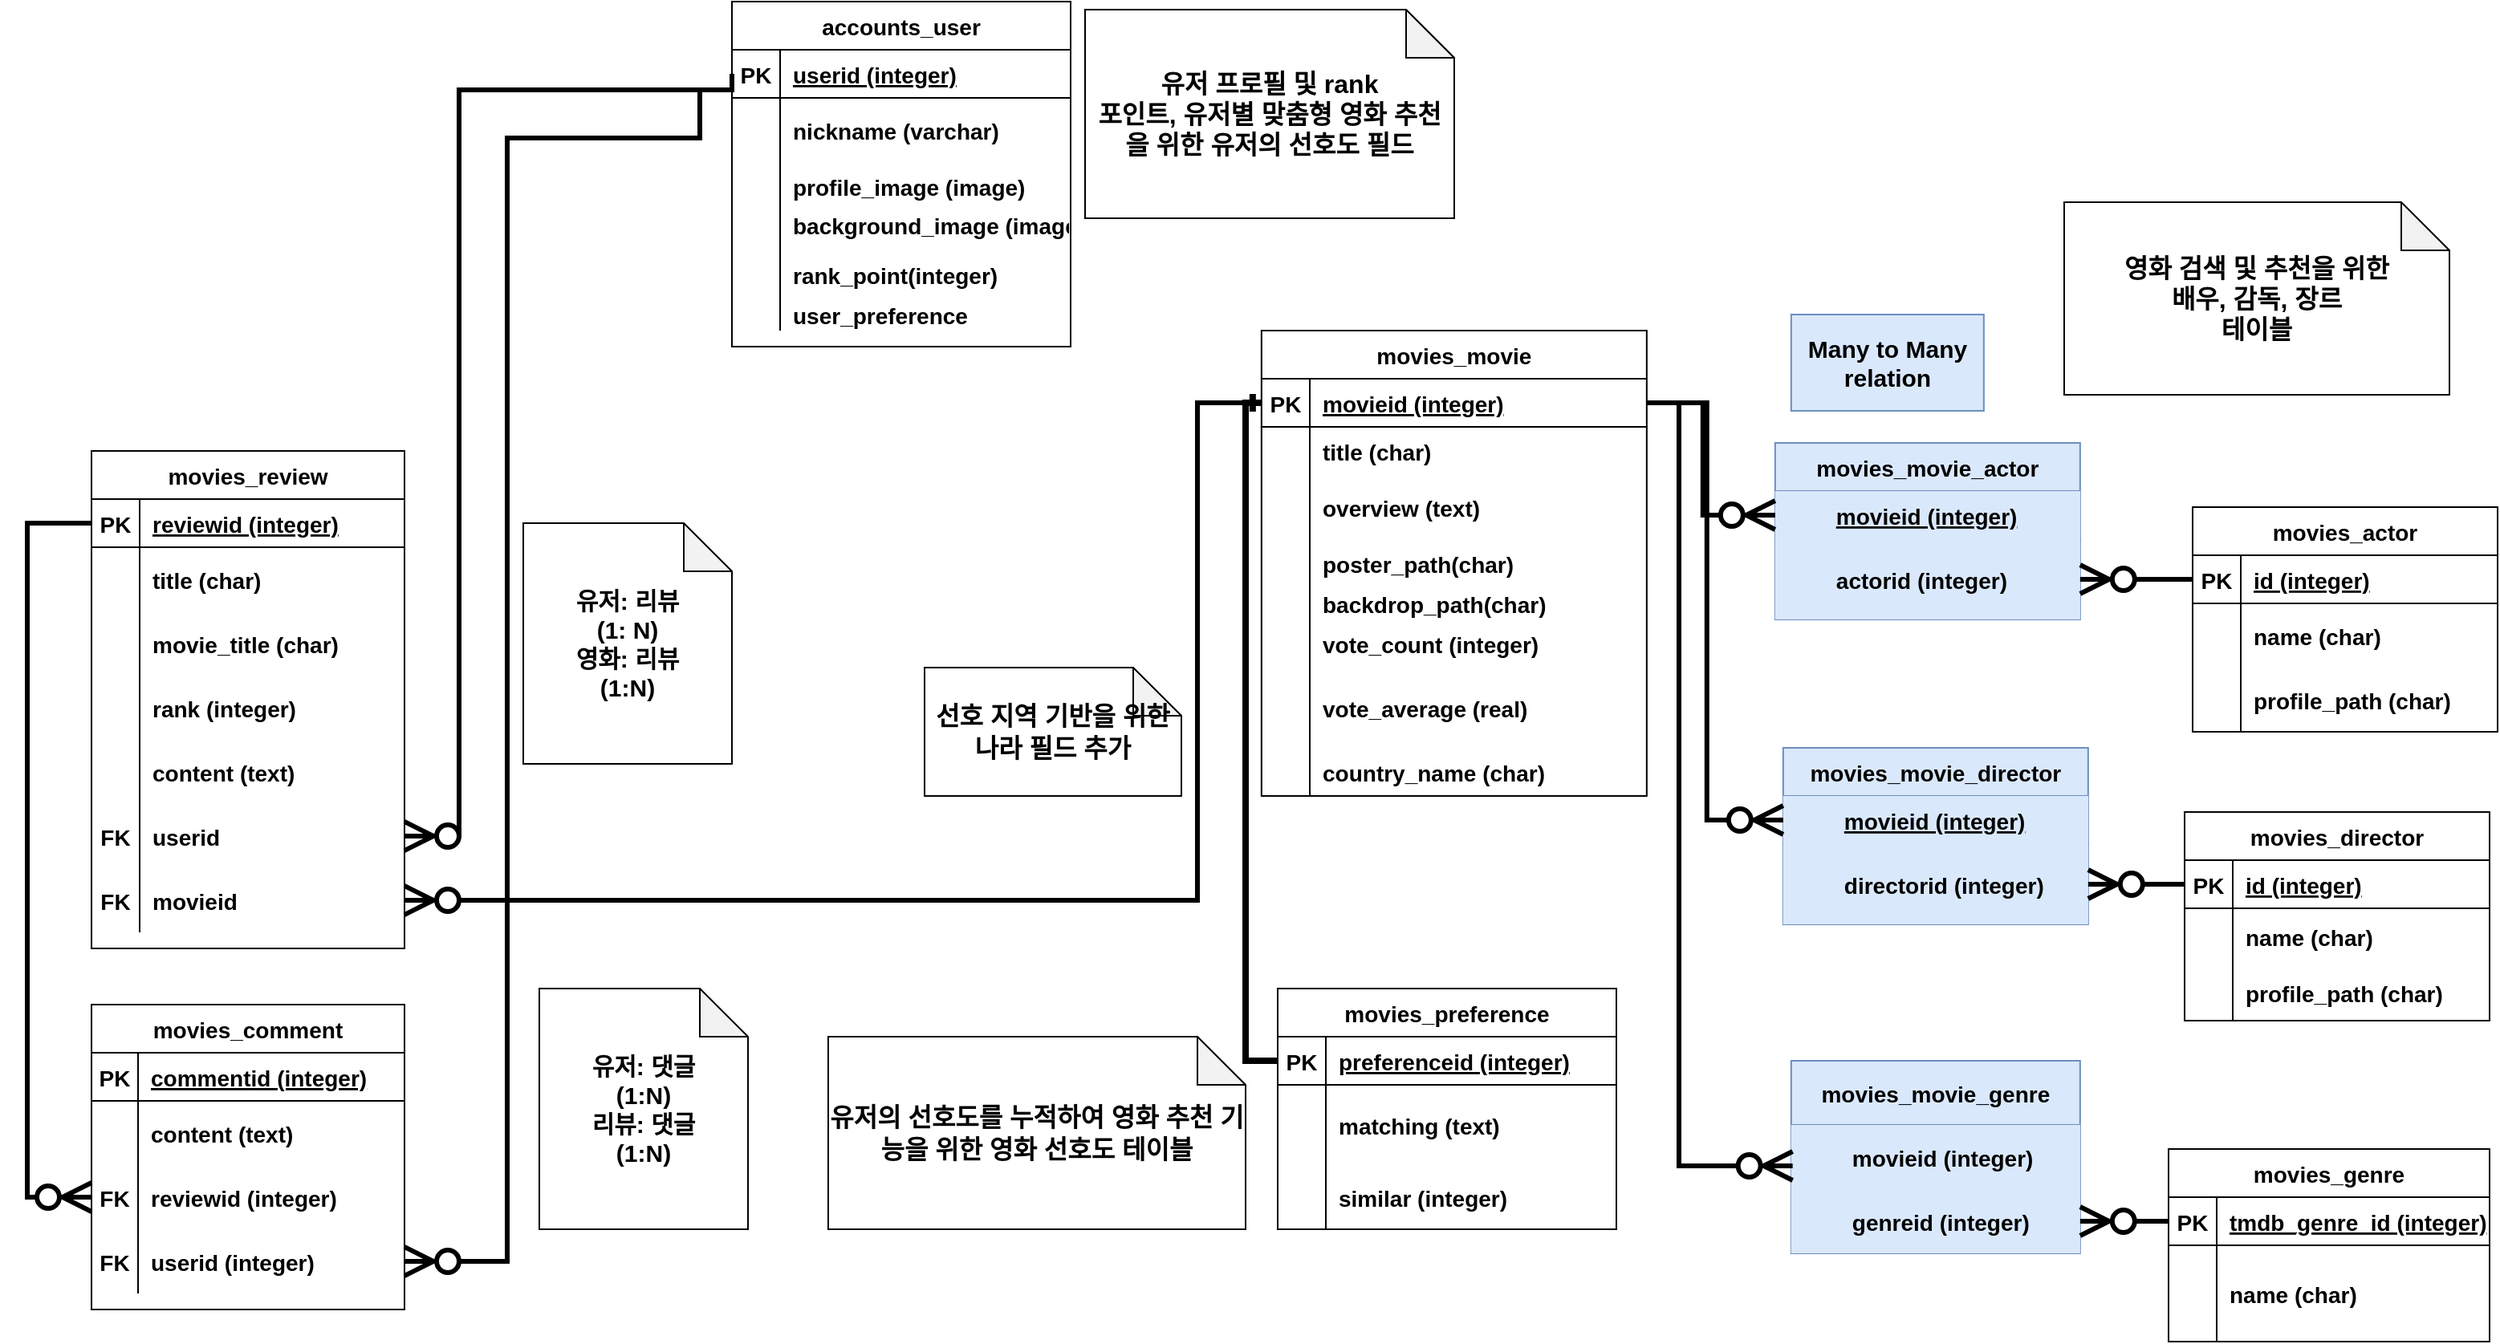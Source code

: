 <mxfile version="15.8.2" type="github">
  <diagram id="C5RBs43oDa-KdzZeNtuy" name="Page-1">
    <mxGraphModel dx="2809" dy="1232" grid="1" gridSize="10" guides="1" tooltips="1" connect="1" arrows="1" fold="1" page="1" pageScale="1" pageWidth="827" pageHeight="1169" math="0" shadow="0">
      <root>
        <mxCell id="WIyWlLk6GJQsqaUBKTNV-0" />
        <mxCell id="WIyWlLk6GJQsqaUBKTNV-1" parent="WIyWlLk6GJQsqaUBKTNV-0" />
        <mxCell id="zBhqYliXO54fjdQmm1mg-143" style="edgeStyle=orthogonalEdgeStyle;rounded=0;jumpStyle=none;orthogonalLoop=1;jettySize=auto;html=1;exitX=0;exitY=0.5;exitDx=0;exitDy=0;entryX=1;entryY=0.5;entryDx=0;entryDy=0;fontSize=14;startSize=14;endSize=14;strokeWidth=3;endArrow=ERzeroToMany;endFill=0;" parent="WIyWlLk6GJQsqaUBKTNV-1" source="zBhqYliXO54fjdQmm1mg-2" target="zBhqYliXO54fjdQmm1mg-126" edge="1">
          <mxGeometry relative="1" as="geometry">
            <Array as="points">
              <mxPoint x="-280" y="120" />
              <mxPoint x="-450" y="120" />
              <mxPoint x="-450" y="585" />
            </Array>
          </mxGeometry>
        </mxCell>
        <mxCell id="zBhqYliXO54fjdQmm1mg-1" value="accounts_user" style="shape=table;startSize=30;container=1;collapsible=1;childLayout=tableLayout;fixedRows=1;rowLines=0;fontStyle=1;align=center;resizeLast=1;fontSize=14;" parent="WIyWlLk6GJQsqaUBKTNV-1" vertex="1">
          <mxGeometry x="-280" y="65" width="211" height="215" as="geometry" />
        </mxCell>
        <mxCell id="zBhqYliXO54fjdQmm1mg-2" value="" style="shape=partialRectangle;collapsible=0;dropTarget=0;pointerEvents=0;fillColor=none;top=0;left=0;bottom=1;right=0;points=[[0,0.5],[1,0.5]];portConstraint=eastwest;fontStyle=1;fontSize=14;" parent="zBhqYliXO54fjdQmm1mg-1" vertex="1">
          <mxGeometry y="30" width="211" height="30" as="geometry" />
        </mxCell>
        <mxCell id="zBhqYliXO54fjdQmm1mg-3" value="PK" style="shape=partialRectangle;connectable=0;fillColor=none;top=0;left=0;bottom=0;right=0;fontStyle=1;overflow=hidden;fontSize=14;" parent="zBhqYliXO54fjdQmm1mg-2" vertex="1">
          <mxGeometry width="30" height="30" as="geometry">
            <mxRectangle width="30" height="30" as="alternateBounds" />
          </mxGeometry>
        </mxCell>
        <mxCell id="zBhqYliXO54fjdQmm1mg-4" value="userid (integer)" style="shape=partialRectangle;connectable=0;fillColor=none;top=0;left=0;bottom=0;right=0;align=left;spacingLeft=6;fontStyle=5;overflow=hidden;fontSize=14;" parent="zBhqYliXO54fjdQmm1mg-2" vertex="1">
          <mxGeometry x="30" width="181" height="30" as="geometry">
            <mxRectangle width="181" height="30" as="alternateBounds" />
          </mxGeometry>
        </mxCell>
        <mxCell id="zBhqYliXO54fjdQmm1mg-5" value="" style="shape=partialRectangle;collapsible=0;dropTarget=0;pointerEvents=0;fillColor=none;top=0;left=0;bottom=0;right=0;points=[[0,0.5],[1,0.5]];portConstraint=eastwest;fontStyle=1;fontSize=14;" parent="zBhqYliXO54fjdQmm1mg-1" vertex="1">
          <mxGeometry y="60" width="211" height="40" as="geometry" />
        </mxCell>
        <mxCell id="zBhqYliXO54fjdQmm1mg-6" value="" style="shape=partialRectangle;connectable=0;fillColor=none;top=0;left=0;bottom=0;right=0;editable=1;overflow=hidden;fontStyle=1;fontSize=14;" parent="zBhqYliXO54fjdQmm1mg-5" vertex="1">
          <mxGeometry width="30" height="40" as="geometry">
            <mxRectangle width="30" height="40" as="alternateBounds" />
          </mxGeometry>
        </mxCell>
        <mxCell id="zBhqYliXO54fjdQmm1mg-7" value="nickname (varchar)" style="shape=partialRectangle;connectable=0;fillColor=none;top=0;left=0;bottom=0;right=0;align=left;spacingLeft=6;overflow=hidden;fontStyle=1;fontSize=14;" parent="zBhqYliXO54fjdQmm1mg-5" vertex="1">
          <mxGeometry x="30" width="181" height="40" as="geometry">
            <mxRectangle width="181" height="40" as="alternateBounds" />
          </mxGeometry>
        </mxCell>
        <mxCell id="zBhqYliXO54fjdQmm1mg-8" value="" style="shape=partialRectangle;collapsible=0;dropTarget=0;pointerEvents=0;fillColor=none;top=0;left=0;bottom=0;right=0;points=[[0,0.5],[1,0.5]];portConstraint=eastwest;fontStyle=1;fontSize=14;" parent="zBhqYliXO54fjdQmm1mg-1" vertex="1">
          <mxGeometry y="100" width="211" height="30" as="geometry" />
        </mxCell>
        <mxCell id="zBhqYliXO54fjdQmm1mg-9" value="" style="shape=partialRectangle;connectable=0;fillColor=none;top=0;left=0;bottom=0;right=0;editable=1;overflow=hidden;fontStyle=1;fontSize=14;" parent="zBhqYliXO54fjdQmm1mg-8" vertex="1">
          <mxGeometry width="30" height="30" as="geometry">
            <mxRectangle width="30" height="30" as="alternateBounds" />
          </mxGeometry>
        </mxCell>
        <mxCell id="zBhqYliXO54fjdQmm1mg-10" value="profile_image (image)" style="shape=partialRectangle;connectable=0;fillColor=none;top=0;left=0;bottom=0;right=0;align=left;spacingLeft=6;overflow=hidden;fontStyle=1;fontSize=14;" parent="zBhqYliXO54fjdQmm1mg-8" vertex="1">
          <mxGeometry x="30" width="181" height="30" as="geometry">
            <mxRectangle width="181" height="30" as="alternateBounds" />
          </mxGeometry>
        </mxCell>
        <mxCell id="oeXRW0OLttPSYAgFvdAZ-0" value="" style="shape=partialRectangle;collapsible=0;dropTarget=0;pointerEvents=0;fillColor=none;top=0;left=0;bottom=0;right=0;points=[[0,0.5],[1,0.5]];portConstraint=eastwest;fontStyle=1;fontSize=14;" vertex="1" parent="zBhqYliXO54fjdQmm1mg-1">
          <mxGeometry y="130" width="211" height="25" as="geometry" />
        </mxCell>
        <mxCell id="oeXRW0OLttPSYAgFvdAZ-1" value="" style="shape=partialRectangle;connectable=0;fillColor=none;top=0;left=0;bottom=0;right=0;editable=1;overflow=hidden;fontStyle=1;fontSize=14;" vertex="1" parent="oeXRW0OLttPSYAgFvdAZ-0">
          <mxGeometry width="30" height="25" as="geometry">
            <mxRectangle width="30" height="25" as="alternateBounds" />
          </mxGeometry>
        </mxCell>
        <mxCell id="oeXRW0OLttPSYAgFvdAZ-2" value="background_image (image)&#xa;" style="shape=partialRectangle;connectable=0;fillColor=none;top=0;left=0;bottom=0;right=0;align=left;spacingLeft=6;overflow=hidden;fontStyle=1;fontSize=14;" vertex="1" parent="oeXRW0OLttPSYAgFvdAZ-0">
          <mxGeometry x="30" width="181" height="25" as="geometry">
            <mxRectangle width="181" height="25" as="alternateBounds" />
          </mxGeometry>
        </mxCell>
        <mxCell id="zBhqYliXO54fjdQmm1mg-65" value="" style="shape=partialRectangle;collapsible=0;dropTarget=0;pointerEvents=0;fillColor=none;top=0;left=0;bottom=0;right=0;points=[[0,0.5],[1,0.5]];portConstraint=eastwest;fontStyle=1;fontSize=14;" parent="zBhqYliXO54fjdQmm1mg-1" vertex="1">
          <mxGeometry y="155" width="211" height="30" as="geometry" />
        </mxCell>
        <mxCell id="zBhqYliXO54fjdQmm1mg-66" value="" style="shape=partialRectangle;connectable=0;fillColor=none;top=0;left=0;bottom=0;right=0;editable=1;overflow=hidden;fontStyle=1;fontSize=14;" parent="zBhqYliXO54fjdQmm1mg-65" vertex="1">
          <mxGeometry width="30" height="30" as="geometry">
            <mxRectangle width="30" height="30" as="alternateBounds" />
          </mxGeometry>
        </mxCell>
        <mxCell id="zBhqYliXO54fjdQmm1mg-67" value="rank_point(integer)" style="shape=partialRectangle;connectable=0;fillColor=none;top=0;left=0;bottom=0;right=0;align=left;spacingLeft=6;overflow=hidden;fontStyle=1;fontSize=14;" parent="zBhqYliXO54fjdQmm1mg-65" vertex="1">
          <mxGeometry x="30" width="181" height="30" as="geometry">
            <mxRectangle width="181" height="30" as="alternateBounds" />
          </mxGeometry>
        </mxCell>
        <mxCell id="oeXRW0OLttPSYAgFvdAZ-3" value="" style="shape=partialRectangle;collapsible=0;dropTarget=0;pointerEvents=0;fillColor=none;top=0;left=0;bottom=0;right=0;points=[[0,0.5],[1,0.5]];portConstraint=eastwest;fontStyle=1;fontSize=14;" vertex="1" parent="zBhqYliXO54fjdQmm1mg-1">
          <mxGeometry y="185" width="211" height="20" as="geometry" />
        </mxCell>
        <mxCell id="oeXRW0OLttPSYAgFvdAZ-4" value="" style="shape=partialRectangle;connectable=0;fillColor=none;top=0;left=0;bottom=0;right=0;editable=1;overflow=hidden;fontStyle=1;fontSize=14;" vertex="1" parent="oeXRW0OLttPSYAgFvdAZ-3">
          <mxGeometry width="30" height="20" as="geometry">
            <mxRectangle width="30" height="20" as="alternateBounds" />
          </mxGeometry>
        </mxCell>
        <mxCell id="oeXRW0OLttPSYAgFvdAZ-5" value="user_preference" style="shape=partialRectangle;connectable=0;fillColor=none;top=0;left=0;bottom=0;right=0;align=left;spacingLeft=6;overflow=hidden;fontStyle=1;fontSize=14;" vertex="1" parent="oeXRW0OLttPSYAgFvdAZ-3">
          <mxGeometry x="30" width="181" height="20" as="geometry">
            <mxRectangle width="181" height="20" as="alternateBounds" />
          </mxGeometry>
        </mxCell>
        <mxCell id="zBhqYliXO54fjdQmm1mg-87" value="movies_movie" style="shape=table;startSize=30;container=1;collapsible=1;childLayout=tableLayout;fixedRows=1;rowLines=0;fontStyle=1;align=center;resizeLast=1;fontSize=14;" parent="WIyWlLk6GJQsqaUBKTNV-1" vertex="1">
          <mxGeometry x="49.92" y="270" width="240" height="290" as="geometry" />
        </mxCell>
        <mxCell id="zBhqYliXO54fjdQmm1mg-88" value="" style="shape=partialRectangle;collapsible=0;dropTarget=0;pointerEvents=0;fillColor=none;top=0;left=0;bottom=1;right=0;points=[[0,0.5],[1,0.5]];portConstraint=eastwest;fontStyle=1;fontSize=14;" parent="zBhqYliXO54fjdQmm1mg-87" vertex="1">
          <mxGeometry y="30" width="240" height="30" as="geometry" />
        </mxCell>
        <mxCell id="zBhqYliXO54fjdQmm1mg-89" value="PK" style="shape=partialRectangle;connectable=0;fillColor=none;top=0;left=0;bottom=0;right=0;fontStyle=1;overflow=hidden;fontSize=14;" parent="zBhqYliXO54fjdQmm1mg-88" vertex="1">
          <mxGeometry width="30.08" height="30" as="geometry">
            <mxRectangle width="30.08" height="30" as="alternateBounds" />
          </mxGeometry>
        </mxCell>
        <mxCell id="zBhqYliXO54fjdQmm1mg-90" value="movieid (integer)" style="shape=partialRectangle;connectable=0;fillColor=none;top=0;left=0;bottom=0;right=0;align=left;spacingLeft=6;fontStyle=5;overflow=hidden;fontSize=14;" parent="zBhqYliXO54fjdQmm1mg-88" vertex="1">
          <mxGeometry x="30.08" width="209.92" height="30" as="geometry">
            <mxRectangle width="209.92" height="30" as="alternateBounds" />
          </mxGeometry>
        </mxCell>
        <mxCell id="zBhqYliXO54fjdQmm1mg-91" value="" style="shape=partialRectangle;collapsible=0;dropTarget=0;pointerEvents=0;fillColor=none;top=0;left=0;bottom=0;right=0;points=[[0,0.5],[1,0.5]];portConstraint=eastwest;fontStyle=1;fontSize=14;" parent="zBhqYliXO54fjdQmm1mg-87" vertex="1">
          <mxGeometry y="60" width="240" height="30" as="geometry" />
        </mxCell>
        <mxCell id="zBhqYliXO54fjdQmm1mg-92" value="" style="shape=partialRectangle;connectable=0;fillColor=none;top=0;left=0;bottom=0;right=0;editable=1;overflow=hidden;fontStyle=1;fontSize=14;" parent="zBhqYliXO54fjdQmm1mg-91" vertex="1">
          <mxGeometry width="30.08" height="30" as="geometry">
            <mxRectangle width="30.08" height="30" as="alternateBounds" />
          </mxGeometry>
        </mxCell>
        <mxCell id="zBhqYliXO54fjdQmm1mg-93" value="title (char)" style="shape=partialRectangle;connectable=0;fillColor=none;top=0;left=0;bottom=0;right=0;align=left;spacingLeft=6;overflow=hidden;fontStyle=1;fontSize=14;" parent="zBhqYliXO54fjdQmm1mg-91" vertex="1">
          <mxGeometry x="30.08" width="209.92" height="30" as="geometry">
            <mxRectangle width="209.92" height="30" as="alternateBounds" />
          </mxGeometry>
        </mxCell>
        <mxCell id="zBhqYliXO54fjdQmm1mg-94" value="" style="shape=partialRectangle;collapsible=0;dropTarget=0;pointerEvents=0;fillColor=none;top=0;left=0;bottom=0;right=0;points=[[0,0.5],[1,0.5]];portConstraint=eastwest;fontStyle=1;fontSize=14;" parent="zBhqYliXO54fjdQmm1mg-87" vertex="1">
          <mxGeometry y="90" width="240" height="40" as="geometry" />
        </mxCell>
        <mxCell id="zBhqYliXO54fjdQmm1mg-95" value="" style="shape=partialRectangle;connectable=0;fillColor=none;top=0;left=0;bottom=0;right=0;editable=1;overflow=hidden;fontStyle=1;fontSize=14;" parent="zBhqYliXO54fjdQmm1mg-94" vertex="1">
          <mxGeometry width="30.08" height="40" as="geometry">
            <mxRectangle width="30.08" height="40" as="alternateBounds" />
          </mxGeometry>
        </mxCell>
        <mxCell id="zBhqYliXO54fjdQmm1mg-96" value="overview (text)" style="shape=partialRectangle;connectable=0;fillColor=none;top=0;left=0;bottom=0;right=0;align=left;spacingLeft=6;overflow=hidden;fontStyle=1;fontSize=14;" parent="zBhqYliXO54fjdQmm1mg-94" vertex="1">
          <mxGeometry x="30.08" width="209.92" height="40" as="geometry">
            <mxRectangle width="209.92" height="40" as="alternateBounds" />
          </mxGeometry>
        </mxCell>
        <mxCell id="zBhqYliXO54fjdQmm1mg-97" value="" style="shape=partialRectangle;collapsible=0;dropTarget=0;pointerEvents=0;fillColor=none;top=0;left=0;bottom=0;right=0;points=[[0,0.5],[1,0.5]];portConstraint=eastwest;fontStyle=1;fontSize=14;" parent="zBhqYliXO54fjdQmm1mg-87" vertex="1">
          <mxGeometry y="130" width="240" height="30" as="geometry" />
        </mxCell>
        <mxCell id="zBhqYliXO54fjdQmm1mg-98" value="" style="shape=partialRectangle;connectable=0;fillColor=none;top=0;left=0;bottom=0;right=0;editable=1;overflow=hidden;fontStyle=1;fontSize=14;" parent="zBhqYliXO54fjdQmm1mg-97" vertex="1">
          <mxGeometry width="30.08" height="30" as="geometry">
            <mxRectangle width="30.08" height="30" as="alternateBounds" />
          </mxGeometry>
        </mxCell>
        <mxCell id="zBhqYliXO54fjdQmm1mg-99" value="poster_path(char)" style="shape=partialRectangle;connectable=0;fillColor=none;top=0;left=0;bottom=0;right=0;align=left;spacingLeft=6;overflow=hidden;fontStyle=1;fontSize=14;" parent="zBhqYliXO54fjdQmm1mg-97" vertex="1">
          <mxGeometry x="30.08" width="209.92" height="30" as="geometry">
            <mxRectangle width="209.92" height="30" as="alternateBounds" />
          </mxGeometry>
        </mxCell>
        <mxCell id="oeXRW0OLttPSYAgFvdAZ-6" value="" style="shape=partialRectangle;collapsible=0;dropTarget=0;pointerEvents=0;fillColor=none;top=0;left=0;bottom=0;right=0;points=[[0,0.5],[1,0.5]];portConstraint=eastwest;fontStyle=1;fontSize=14;" vertex="1" parent="zBhqYliXO54fjdQmm1mg-87">
          <mxGeometry y="160" width="240" height="20" as="geometry" />
        </mxCell>
        <mxCell id="oeXRW0OLttPSYAgFvdAZ-7" value="" style="shape=partialRectangle;connectable=0;fillColor=none;top=0;left=0;bottom=0;right=0;editable=1;overflow=hidden;fontStyle=1;fontSize=14;" vertex="1" parent="oeXRW0OLttPSYAgFvdAZ-6">
          <mxGeometry width="30.08" height="20" as="geometry">
            <mxRectangle width="30.08" height="20" as="alternateBounds" />
          </mxGeometry>
        </mxCell>
        <mxCell id="oeXRW0OLttPSYAgFvdAZ-8" value="backdrop_path(char)" style="shape=partialRectangle;connectable=0;fillColor=none;top=0;left=0;bottom=0;right=0;align=left;spacingLeft=6;overflow=hidden;fontStyle=1;fontSize=14;" vertex="1" parent="oeXRW0OLttPSYAgFvdAZ-6">
          <mxGeometry x="30.08" width="209.92" height="20" as="geometry">
            <mxRectangle width="209.92" height="20" as="alternateBounds" />
          </mxGeometry>
        </mxCell>
        <mxCell id="zBhqYliXO54fjdQmm1mg-106" value="" style="shape=partialRectangle;collapsible=0;dropTarget=0;pointerEvents=0;fillColor=none;top=0;left=0;bottom=0;right=0;points=[[0,0.5],[1,0.5]];portConstraint=eastwest;fontStyle=1;fontSize=14;" parent="zBhqYliXO54fjdQmm1mg-87" vertex="1">
          <mxGeometry y="180" width="240" height="30" as="geometry" />
        </mxCell>
        <mxCell id="zBhqYliXO54fjdQmm1mg-107" value="" style="shape=partialRectangle;connectable=0;fillColor=none;top=0;left=0;bottom=0;right=0;editable=1;overflow=hidden;fontStyle=1;fontSize=14;" parent="zBhqYliXO54fjdQmm1mg-106" vertex="1">
          <mxGeometry width="30.08" height="30" as="geometry">
            <mxRectangle width="30.08" height="30" as="alternateBounds" />
          </mxGeometry>
        </mxCell>
        <mxCell id="zBhqYliXO54fjdQmm1mg-108" value="vote_count (integer)" style="shape=partialRectangle;connectable=0;fillColor=none;top=0;left=0;bottom=0;right=0;align=left;spacingLeft=6;overflow=hidden;fontStyle=1;fontSize=14;" parent="zBhqYliXO54fjdQmm1mg-106" vertex="1">
          <mxGeometry x="30.08" width="209.92" height="30" as="geometry">
            <mxRectangle width="209.92" height="30" as="alternateBounds" />
          </mxGeometry>
        </mxCell>
        <mxCell id="zBhqYliXO54fjdQmm1mg-109" value="" style="shape=partialRectangle;collapsible=0;dropTarget=0;pointerEvents=0;fillColor=none;top=0;left=0;bottom=0;right=0;points=[[0,0.5],[1,0.5]];portConstraint=eastwest;fontStyle=1;fontSize=14;" parent="zBhqYliXO54fjdQmm1mg-87" vertex="1">
          <mxGeometry y="210" width="240" height="50" as="geometry" />
        </mxCell>
        <mxCell id="zBhqYliXO54fjdQmm1mg-110" value="" style="shape=partialRectangle;connectable=0;fillColor=none;top=0;left=0;bottom=0;right=0;editable=1;overflow=hidden;fontStyle=1;fontSize=14;" parent="zBhqYliXO54fjdQmm1mg-109" vertex="1">
          <mxGeometry width="30.08" height="50" as="geometry">
            <mxRectangle width="30.08" height="50" as="alternateBounds" />
          </mxGeometry>
        </mxCell>
        <mxCell id="zBhqYliXO54fjdQmm1mg-111" value="vote_average (real)" style="shape=partialRectangle;connectable=0;fillColor=none;top=0;left=0;bottom=0;right=0;align=left;spacingLeft=6;overflow=hidden;fontStyle=1;fontSize=14;" parent="zBhqYliXO54fjdQmm1mg-109" vertex="1">
          <mxGeometry x="30.08" width="209.92" height="50" as="geometry">
            <mxRectangle width="209.92" height="50" as="alternateBounds" />
          </mxGeometry>
        </mxCell>
        <mxCell id="zIgDbIQZG_ukaSZpA_99-0" value="" style="shape=partialRectangle;collapsible=0;dropTarget=0;pointerEvents=0;fillColor=none;top=0;left=0;bottom=0;right=0;points=[[0,0.5],[1,0.5]];portConstraint=eastwest;fontStyle=1;fontSize=14;" parent="zBhqYliXO54fjdQmm1mg-87" vertex="1">
          <mxGeometry y="260" width="240" height="30" as="geometry" />
        </mxCell>
        <mxCell id="zIgDbIQZG_ukaSZpA_99-1" value="" style="shape=partialRectangle;connectable=0;fillColor=none;top=0;left=0;bottom=0;right=0;editable=1;overflow=hidden;fontStyle=1;fontSize=14;" parent="zIgDbIQZG_ukaSZpA_99-0" vertex="1">
          <mxGeometry width="30.08" height="30" as="geometry">
            <mxRectangle width="30.08" height="30" as="alternateBounds" />
          </mxGeometry>
        </mxCell>
        <mxCell id="zIgDbIQZG_ukaSZpA_99-2" value="country_name (char)" style="shape=partialRectangle;connectable=0;fillColor=none;top=0;left=0;bottom=0;right=0;align=left;spacingLeft=6;overflow=hidden;fontStyle=1;fontSize=14;" parent="zIgDbIQZG_ukaSZpA_99-0" vertex="1">
          <mxGeometry x="30.08" width="209.92" height="30" as="geometry">
            <mxRectangle width="209.92" height="30" as="alternateBounds" />
          </mxGeometry>
        </mxCell>
        <mxCell id="zBhqYliXO54fjdQmm1mg-119" value="movies_review" style="shape=table;startSize=30;container=1;collapsible=1;childLayout=tableLayout;fixedRows=1;rowLines=0;fontStyle=1;align=center;resizeLast=1;fontSize=14;" parent="WIyWlLk6GJQsqaUBKTNV-1" vertex="1">
          <mxGeometry x="-679" y="345" width="195" height="310" as="geometry" />
        </mxCell>
        <mxCell id="zBhqYliXO54fjdQmm1mg-120" value="" style="shape=partialRectangle;collapsible=0;dropTarget=0;pointerEvents=0;fillColor=none;top=0;left=0;bottom=1;right=0;points=[[0,0.5],[1,0.5]];portConstraint=eastwest;fontSize=14;" parent="zBhqYliXO54fjdQmm1mg-119" vertex="1">
          <mxGeometry y="30" width="195" height="30" as="geometry" />
        </mxCell>
        <mxCell id="zBhqYliXO54fjdQmm1mg-121" value="PK" style="shape=partialRectangle;connectable=0;fillColor=none;top=0;left=0;bottom=0;right=0;fontStyle=1;overflow=hidden;fontSize=14;" parent="zBhqYliXO54fjdQmm1mg-120" vertex="1">
          <mxGeometry width="30" height="30" as="geometry">
            <mxRectangle width="30" height="30" as="alternateBounds" />
          </mxGeometry>
        </mxCell>
        <mxCell id="zBhqYliXO54fjdQmm1mg-122" value="reviewid (integer)" style="shape=partialRectangle;connectable=0;fillColor=none;top=0;left=0;bottom=0;right=0;align=left;spacingLeft=6;fontStyle=5;overflow=hidden;fontSize=14;" parent="zBhqYliXO54fjdQmm1mg-120" vertex="1">
          <mxGeometry x="30" width="165" height="30" as="geometry">
            <mxRectangle width="165" height="30" as="alternateBounds" />
          </mxGeometry>
        </mxCell>
        <mxCell id="zBhqYliXO54fjdQmm1mg-123" value="" style="shape=partialRectangle;collapsible=0;dropTarget=0;pointerEvents=0;fillColor=none;top=0;left=0;bottom=0;right=0;points=[[0,0.5],[1,0.5]];portConstraint=eastwest;fontSize=14;" parent="zBhqYliXO54fjdQmm1mg-119" vertex="1">
          <mxGeometry y="60" width="195" height="40" as="geometry" />
        </mxCell>
        <mxCell id="zBhqYliXO54fjdQmm1mg-124" value="" style="shape=partialRectangle;connectable=0;fillColor=none;top=0;left=0;bottom=0;right=0;editable=1;overflow=hidden;fontSize=14;" parent="zBhqYliXO54fjdQmm1mg-123" vertex="1">
          <mxGeometry width="30" height="40" as="geometry">
            <mxRectangle width="30" height="40" as="alternateBounds" />
          </mxGeometry>
        </mxCell>
        <mxCell id="zBhqYliXO54fjdQmm1mg-125" value="title (char)" style="shape=partialRectangle;connectable=0;fillColor=none;top=0;left=0;bottom=0;right=0;align=left;spacingLeft=6;overflow=hidden;fontSize=14;fontStyle=1" parent="zBhqYliXO54fjdQmm1mg-123" vertex="1">
          <mxGeometry x="30" width="165" height="40" as="geometry">
            <mxRectangle width="165" height="40" as="alternateBounds" />
          </mxGeometry>
        </mxCell>
        <mxCell id="zBhqYliXO54fjdQmm1mg-129" value="" style="shape=partialRectangle;collapsible=0;dropTarget=0;pointerEvents=0;fillColor=none;top=0;left=0;bottom=0;right=0;points=[[0,0.5],[1,0.5]];portConstraint=eastwest;fontSize=14;" parent="zBhqYliXO54fjdQmm1mg-119" vertex="1">
          <mxGeometry y="100" width="195" height="40" as="geometry" />
        </mxCell>
        <mxCell id="zBhqYliXO54fjdQmm1mg-130" value="" style="shape=partialRectangle;connectable=0;fillColor=none;top=0;left=0;bottom=0;right=0;editable=1;overflow=hidden;fontSize=14;" parent="zBhqYliXO54fjdQmm1mg-129" vertex="1">
          <mxGeometry width="30" height="40" as="geometry">
            <mxRectangle width="30" height="40" as="alternateBounds" />
          </mxGeometry>
        </mxCell>
        <mxCell id="zBhqYliXO54fjdQmm1mg-131" value="movie_title (char)" style="shape=partialRectangle;connectable=0;fillColor=none;top=0;left=0;bottom=0;right=0;align=left;spacingLeft=6;overflow=hidden;fontSize=14;fontStyle=1" parent="zBhqYliXO54fjdQmm1mg-129" vertex="1">
          <mxGeometry x="30" width="165" height="40" as="geometry">
            <mxRectangle width="165" height="40" as="alternateBounds" />
          </mxGeometry>
        </mxCell>
        <mxCell id="zBhqYliXO54fjdQmm1mg-132" value="" style="shape=partialRectangle;collapsible=0;dropTarget=0;pointerEvents=0;fillColor=none;top=0;left=0;bottom=0;right=0;points=[[0,0.5],[1,0.5]];portConstraint=eastwest;fontSize=14;" parent="zBhqYliXO54fjdQmm1mg-119" vertex="1">
          <mxGeometry y="140" width="195" height="40" as="geometry" />
        </mxCell>
        <mxCell id="zBhqYliXO54fjdQmm1mg-133" value="" style="shape=partialRectangle;connectable=0;fillColor=none;top=0;left=0;bottom=0;right=0;editable=1;overflow=hidden;fontSize=14;" parent="zBhqYliXO54fjdQmm1mg-132" vertex="1">
          <mxGeometry width="30" height="40" as="geometry">
            <mxRectangle width="30" height="40" as="alternateBounds" />
          </mxGeometry>
        </mxCell>
        <mxCell id="zBhqYliXO54fjdQmm1mg-134" value="rank (integer)" style="shape=partialRectangle;connectable=0;fillColor=none;top=0;left=0;bottom=0;right=0;align=left;spacingLeft=6;overflow=hidden;fontSize=14;fontStyle=1" parent="zBhqYliXO54fjdQmm1mg-132" vertex="1">
          <mxGeometry x="30" width="165" height="40" as="geometry">
            <mxRectangle width="165" height="40" as="alternateBounds" />
          </mxGeometry>
        </mxCell>
        <mxCell id="zBhqYliXO54fjdQmm1mg-135" value="" style="shape=partialRectangle;collapsible=0;dropTarget=0;pointerEvents=0;fillColor=none;top=0;left=0;bottom=0;right=0;points=[[0,0.5],[1,0.5]];portConstraint=eastwest;fontSize=14;" parent="zBhqYliXO54fjdQmm1mg-119" vertex="1">
          <mxGeometry y="180" width="195" height="40" as="geometry" />
        </mxCell>
        <mxCell id="zBhqYliXO54fjdQmm1mg-136" value="" style="shape=partialRectangle;connectable=0;fillColor=none;top=0;left=0;bottom=0;right=0;editable=1;overflow=hidden;fontSize=14;" parent="zBhqYliXO54fjdQmm1mg-135" vertex="1">
          <mxGeometry width="30" height="40" as="geometry">
            <mxRectangle width="30" height="40" as="alternateBounds" />
          </mxGeometry>
        </mxCell>
        <mxCell id="zBhqYliXO54fjdQmm1mg-137" value="content (text)" style="shape=partialRectangle;connectable=0;fillColor=none;top=0;left=0;bottom=0;right=0;align=left;spacingLeft=6;overflow=hidden;fontSize=14;fontStyle=1" parent="zBhqYliXO54fjdQmm1mg-135" vertex="1">
          <mxGeometry x="30" width="165" height="40" as="geometry">
            <mxRectangle width="165" height="40" as="alternateBounds" />
          </mxGeometry>
        </mxCell>
        <mxCell id="zBhqYliXO54fjdQmm1mg-126" value="" style="shape=partialRectangle;collapsible=0;dropTarget=0;pointerEvents=0;fillColor=none;top=0;left=0;bottom=0;right=0;points=[[0,0.5],[1,0.5]];portConstraint=eastwest;fontSize=14;" parent="zBhqYliXO54fjdQmm1mg-119" vertex="1">
          <mxGeometry y="220" width="195" height="40" as="geometry" />
        </mxCell>
        <mxCell id="zBhqYliXO54fjdQmm1mg-127" value="FK" style="shape=partialRectangle;connectable=0;fillColor=none;top=0;left=0;bottom=0;right=0;editable=1;overflow=hidden;fontSize=14;fontStyle=1" parent="zBhqYliXO54fjdQmm1mg-126" vertex="1">
          <mxGeometry width="30" height="40" as="geometry">
            <mxRectangle width="30" height="40" as="alternateBounds" />
          </mxGeometry>
        </mxCell>
        <mxCell id="zBhqYliXO54fjdQmm1mg-128" value="userid" style="shape=partialRectangle;connectable=0;fillColor=none;top=0;left=0;bottom=0;right=0;align=left;spacingLeft=6;overflow=hidden;fontSize=14;fontStyle=1" parent="zBhqYliXO54fjdQmm1mg-126" vertex="1">
          <mxGeometry x="30" width="165" height="40" as="geometry">
            <mxRectangle width="165" height="40" as="alternateBounds" />
          </mxGeometry>
        </mxCell>
        <mxCell id="zBhqYliXO54fjdQmm1mg-288" value="" style="shape=partialRectangle;collapsible=0;dropTarget=0;pointerEvents=0;fillColor=none;top=0;left=0;bottom=0;right=0;points=[[0,0.5],[1,0.5]];portConstraint=eastwest;fontSize=14;" parent="zBhqYliXO54fjdQmm1mg-119" vertex="1">
          <mxGeometry y="260" width="195" height="40" as="geometry" />
        </mxCell>
        <mxCell id="zBhqYliXO54fjdQmm1mg-289" value="FK" style="shape=partialRectangle;connectable=0;fillColor=none;top=0;left=0;bottom=0;right=0;editable=1;overflow=hidden;fontSize=14;fontStyle=1" parent="zBhqYliXO54fjdQmm1mg-288" vertex="1">
          <mxGeometry width="30" height="40" as="geometry">
            <mxRectangle width="30" height="40" as="alternateBounds" />
          </mxGeometry>
        </mxCell>
        <mxCell id="zBhqYliXO54fjdQmm1mg-290" value="movieid" style="shape=partialRectangle;connectable=0;fillColor=none;top=0;left=0;bottom=0;right=0;align=left;spacingLeft=6;overflow=hidden;fontSize=14;fontStyle=1" parent="zBhqYliXO54fjdQmm1mg-288" vertex="1">
          <mxGeometry x="30" width="165" height="40" as="geometry">
            <mxRectangle width="165" height="40" as="alternateBounds" />
          </mxGeometry>
        </mxCell>
        <mxCell id="zBhqYliXO54fjdQmm1mg-144" value="movies_comment" style="shape=table;startSize=30;container=1;collapsible=1;childLayout=tableLayout;fixedRows=1;rowLines=0;fontStyle=1;align=center;resizeLast=1;fontSize=14;" parent="WIyWlLk6GJQsqaUBKTNV-1" vertex="1">
          <mxGeometry x="-679" y="690" width="195" height="190" as="geometry" />
        </mxCell>
        <mxCell id="zBhqYliXO54fjdQmm1mg-145" value="" style="shape=partialRectangle;collapsible=0;dropTarget=0;pointerEvents=0;fillColor=none;top=0;left=0;bottom=1;right=0;points=[[0,0.5],[1,0.5]];portConstraint=eastwest;fontSize=14;" parent="zBhqYliXO54fjdQmm1mg-144" vertex="1">
          <mxGeometry y="30" width="195" height="30" as="geometry" />
        </mxCell>
        <mxCell id="zBhqYliXO54fjdQmm1mg-146" value="PK" style="shape=partialRectangle;connectable=0;fillColor=none;top=0;left=0;bottom=0;right=0;fontStyle=1;overflow=hidden;fontSize=14;" parent="zBhqYliXO54fjdQmm1mg-145" vertex="1">
          <mxGeometry width="29" height="30" as="geometry">
            <mxRectangle width="29" height="30" as="alternateBounds" />
          </mxGeometry>
        </mxCell>
        <mxCell id="zBhqYliXO54fjdQmm1mg-147" value="commentid (integer)" style="shape=partialRectangle;connectable=0;fillColor=none;top=0;left=0;bottom=0;right=0;align=left;spacingLeft=6;fontStyle=5;overflow=hidden;fontSize=14;" parent="zBhqYliXO54fjdQmm1mg-145" vertex="1">
          <mxGeometry x="29" width="166" height="30" as="geometry">
            <mxRectangle width="166" height="30" as="alternateBounds" />
          </mxGeometry>
        </mxCell>
        <mxCell id="zBhqYliXO54fjdQmm1mg-148" value="" style="shape=partialRectangle;collapsible=0;dropTarget=0;pointerEvents=0;fillColor=none;top=0;left=0;bottom=0;right=0;points=[[0,0.5],[1,0.5]];portConstraint=eastwest;fontSize=14;" parent="zBhqYliXO54fjdQmm1mg-144" vertex="1">
          <mxGeometry y="60" width="195" height="40" as="geometry" />
        </mxCell>
        <mxCell id="zBhqYliXO54fjdQmm1mg-149" value="" style="shape=partialRectangle;connectable=0;fillColor=none;top=0;left=0;bottom=0;right=0;editable=1;overflow=hidden;fontSize=14;" parent="zBhqYliXO54fjdQmm1mg-148" vertex="1">
          <mxGeometry width="29" height="40" as="geometry">
            <mxRectangle width="29" height="40" as="alternateBounds" />
          </mxGeometry>
        </mxCell>
        <mxCell id="zBhqYliXO54fjdQmm1mg-150" value="content (text)" style="shape=partialRectangle;connectable=0;fillColor=none;top=0;left=0;bottom=0;right=0;align=left;spacingLeft=6;overflow=hidden;fontSize=14;fontStyle=1" parent="zBhqYliXO54fjdQmm1mg-148" vertex="1">
          <mxGeometry x="29" width="166" height="40" as="geometry">
            <mxRectangle width="166" height="40" as="alternateBounds" />
          </mxGeometry>
        </mxCell>
        <mxCell id="zBhqYliXO54fjdQmm1mg-151" value="" style="shape=partialRectangle;collapsible=0;dropTarget=0;pointerEvents=0;fillColor=none;top=0;left=0;bottom=0;right=0;points=[[0,0.5],[1,0.5]];portConstraint=eastwest;fontSize=14;" parent="zBhqYliXO54fjdQmm1mg-144" vertex="1">
          <mxGeometry y="100" width="195" height="40" as="geometry" />
        </mxCell>
        <mxCell id="zBhqYliXO54fjdQmm1mg-152" value="FK" style="shape=partialRectangle;connectable=0;fillColor=none;top=0;left=0;bottom=0;right=0;editable=1;overflow=hidden;fontSize=14;fontStyle=1" parent="zBhqYliXO54fjdQmm1mg-151" vertex="1">
          <mxGeometry width="29" height="40" as="geometry">
            <mxRectangle width="29" height="40" as="alternateBounds" />
          </mxGeometry>
        </mxCell>
        <mxCell id="zBhqYliXO54fjdQmm1mg-153" value="reviewid (integer)" style="shape=partialRectangle;connectable=0;fillColor=none;top=0;left=0;bottom=0;right=0;align=left;spacingLeft=6;overflow=hidden;fontSize=14;fontStyle=1" parent="zBhqYliXO54fjdQmm1mg-151" vertex="1">
          <mxGeometry x="29" width="166" height="40" as="geometry">
            <mxRectangle width="166" height="40" as="alternateBounds" />
          </mxGeometry>
        </mxCell>
        <mxCell id="zBhqYliXO54fjdQmm1mg-154" value="" style="shape=partialRectangle;collapsible=0;dropTarget=0;pointerEvents=0;fillColor=none;top=0;left=0;bottom=0;right=0;points=[[0,0.5],[1,0.5]];portConstraint=eastwest;fontSize=14;" parent="zBhqYliXO54fjdQmm1mg-144" vertex="1">
          <mxGeometry y="140" width="195" height="40" as="geometry" />
        </mxCell>
        <mxCell id="zBhqYliXO54fjdQmm1mg-155" value="FK" style="shape=partialRectangle;connectable=0;fillColor=none;top=0;left=0;bottom=0;right=0;editable=1;overflow=hidden;fontSize=14;fontStyle=1" parent="zBhqYliXO54fjdQmm1mg-154" vertex="1">
          <mxGeometry width="29" height="40" as="geometry">
            <mxRectangle width="29" height="40" as="alternateBounds" />
          </mxGeometry>
        </mxCell>
        <mxCell id="zBhqYliXO54fjdQmm1mg-156" value="userid (integer)" style="shape=partialRectangle;connectable=0;fillColor=none;top=0;left=0;bottom=0;right=0;align=left;spacingLeft=6;overflow=hidden;fontSize=14;fontStyle=1" parent="zBhqYliXO54fjdQmm1mg-154" vertex="1">
          <mxGeometry x="29" width="166" height="40" as="geometry">
            <mxRectangle width="166" height="40" as="alternateBounds" />
          </mxGeometry>
        </mxCell>
        <mxCell id="zBhqYliXO54fjdQmm1mg-163" style="edgeStyle=orthogonalEdgeStyle;rounded=0;jumpStyle=none;orthogonalLoop=1;jettySize=auto;html=1;fontSize=14;endArrow=ERzeroToMany;endFill=0;startSize=14;endSize=14;strokeWidth=3;" parent="WIyWlLk6GJQsqaUBKTNV-1" source="zBhqYliXO54fjdQmm1mg-120" edge="1">
          <mxGeometry relative="1" as="geometry">
            <mxPoint x="-679" y="810" as="targetPoint" />
            <Array as="points">
              <mxPoint x="-719" y="390" />
              <mxPoint x="-719" y="810" />
            </Array>
          </mxGeometry>
        </mxCell>
        <mxCell id="zBhqYliXO54fjdQmm1mg-164" style="edgeStyle=orthogonalEdgeStyle;rounded=0;jumpStyle=none;orthogonalLoop=1;jettySize=auto;html=1;entryX=1;entryY=0.5;entryDx=0;entryDy=0;fontSize=14;startSize=14;endSize=14;strokeWidth=3;endArrow=ERzeroToMany;endFill=0;" parent="WIyWlLk6GJQsqaUBKTNV-1" target="zBhqYliXO54fjdQmm1mg-154" edge="1">
          <mxGeometry relative="1" as="geometry">
            <mxPoint x="-290" y="120" as="sourcePoint" />
            <mxPoint x="-469.54" y="404.29" as="targetPoint" />
            <Array as="points">
              <mxPoint x="-300" y="120" />
              <mxPoint x="-300" y="150" />
              <mxPoint x="-420" y="150" />
              <mxPoint x="-420" y="850" />
            </Array>
          </mxGeometry>
        </mxCell>
        <mxCell id="zBhqYliXO54fjdQmm1mg-165" value="movies_genre" style="shape=table;startSize=30;container=1;collapsible=1;childLayout=tableLayout;fixedRows=1;rowLines=0;fontStyle=1;align=center;resizeLast=1;fontSize=14;" parent="WIyWlLk6GJQsqaUBKTNV-1" vertex="1">
          <mxGeometry x="615" y="780" width="200" height="120" as="geometry" />
        </mxCell>
        <mxCell id="zBhqYliXO54fjdQmm1mg-166" value="" style="shape=partialRectangle;collapsible=0;dropTarget=0;pointerEvents=0;fillColor=none;top=0;left=0;bottom=1;right=0;points=[[0,0.5],[1,0.5]];portConstraint=eastwest;fontStyle=1;fontSize=14;" parent="zBhqYliXO54fjdQmm1mg-165" vertex="1">
          <mxGeometry y="30" width="200" height="30" as="geometry" />
        </mxCell>
        <mxCell id="zBhqYliXO54fjdQmm1mg-167" value="PK" style="shape=partialRectangle;connectable=0;fillColor=none;top=0;left=0;bottom=0;right=0;fontStyle=1;overflow=hidden;fontSize=14;" parent="zBhqYliXO54fjdQmm1mg-166" vertex="1">
          <mxGeometry width="30" height="30" as="geometry">
            <mxRectangle width="30" height="30" as="alternateBounds" />
          </mxGeometry>
        </mxCell>
        <mxCell id="zBhqYliXO54fjdQmm1mg-168" value="tmdb_genre_id (integer)" style="shape=partialRectangle;connectable=0;fillColor=none;top=0;left=0;bottom=0;right=0;align=left;spacingLeft=6;fontStyle=5;overflow=hidden;fontSize=14;" parent="zBhqYliXO54fjdQmm1mg-166" vertex="1">
          <mxGeometry x="30" width="170" height="30" as="geometry">
            <mxRectangle width="170" height="30" as="alternateBounds" />
          </mxGeometry>
        </mxCell>
        <mxCell id="zBhqYliXO54fjdQmm1mg-169" value="" style="shape=partialRectangle;collapsible=0;dropTarget=0;pointerEvents=0;fillColor=none;top=0;left=0;bottom=0;right=0;points=[[0,0.5],[1,0.5]];portConstraint=eastwest;fontStyle=1;fontSize=14;" parent="zBhqYliXO54fjdQmm1mg-165" vertex="1">
          <mxGeometry y="60" width="200" height="60" as="geometry" />
        </mxCell>
        <mxCell id="zBhqYliXO54fjdQmm1mg-170" value="" style="shape=partialRectangle;connectable=0;fillColor=none;top=0;left=0;bottom=0;right=0;editable=1;overflow=hidden;fontStyle=1;fontSize=14;" parent="zBhqYliXO54fjdQmm1mg-169" vertex="1">
          <mxGeometry width="30" height="60" as="geometry">
            <mxRectangle width="30" height="60" as="alternateBounds" />
          </mxGeometry>
        </mxCell>
        <mxCell id="zBhqYliXO54fjdQmm1mg-171" value="name (char)" style="shape=partialRectangle;connectable=0;fillColor=none;top=0;left=0;bottom=0;right=0;align=left;spacingLeft=6;overflow=hidden;fontStyle=1;fontSize=14;" parent="zBhqYliXO54fjdQmm1mg-169" vertex="1">
          <mxGeometry x="30" width="170" height="60" as="geometry">
            <mxRectangle width="170" height="60" as="alternateBounds" />
          </mxGeometry>
        </mxCell>
        <mxCell id="zBhqYliXO54fjdQmm1mg-208" value="movies_actor" style="shape=table;startSize=30;container=1;collapsible=1;childLayout=tableLayout;fixedRows=1;rowLines=0;fontStyle=1;align=center;resizeLast=1;fontSize=14;" parent="WIyWlLk6GJQsqaUBKTNV-1" vertex="1">
          <mxGeometry x="630" y="380" width="190" height="140" as="geometry" />
        </mxCell>
        <mxCell id="zBhqYliXO54fjdQmm1mg-209" value="" style="shape=partialRectangle;collapsible=0;dropTarget=0;pointerEvents=0;fillColor=none;top=0;left=0;bottom=1;right=0;points=[[0,0.5],[1,0.5]];portConstraint=eastwest;fontStyle=1;fontSize=14;" parent="zBhqYliXO54fjdQmm1mg-208" vertex="1">
          <mxGeometry y="30" width="190" height="30" as="geometry" />
        </mxCell>
        <mxCell id="zBhqYliXO54fjdQmm1mg-210" value="PK" style="shape=partialRectangle;connectable=0;fillColor=none;top=0;left=0;bottom=0;right=0;fontStyle=1;overflow=hidden;fontSize=14;" parent="zBhqYliXO54fjdQmm1mg-209" vertex="1">
          <mxGeometry width="30" height="30" as="geometry">
            <mxRectangle width="30" height="30" as="alternateBounds" />
          </mxGeometry>
        </mxCell>
        <mxCell id="zBhqYliXO54fjdQmm1mg-211" value="id (integer)" style="shape=partialRectangle;connectable=0;fillColor=none;top=0;left=0;bottom=0;right=0;align=left;spacingLeft=6;fontStyle=5;overflow=hidden;fontSize=14;" parent="zBhqYliXO54fjdQmm1mg-209" vertex="1">
          <mxGeometry x="30" width="160" height="30" as="geometry">
            <mxRectangle width="160" height="30" as="alternateBounds" />
          </mxGeometry>
        </mxCell>
        <mxCell id="zBhqYliXO54fjdQmm1mg-212" value="" style="shape=partialRectangle;collapsible=0;dropTarget=0;pointerEvents=0;fillColor=none;top=0;left=0;bottom=0;right=0;points=[[0,0.5],[1,0.5]];portConstraint=eastwest;fontStyle=1;fontSize=14;" parent="zBhqYliXO54fjdQmm1mg-208" vertex="1">
          <mxGeometry y="60" width="190" height="40" as="geometry" />
        </mxCell>
        <mxCell id="zBhqYliXO54fjdQmm1mg-213" value="" style="shape=partialRectangle;connectable=0;fillColor=none;top=0;left=0;bottom=0;right=0;editable=1;overflow=hidden;fontStyle=1;fontSize=14;" parent="zBhqYliXO54fjdQmm1mg-212" vertex="1">
          <mxGeometry width="30" height="40" as="geometry">
            <mxRectangle width="30" height="40" as="alternateBounds" />
          </mxGeometry>
        </mxCell>
        <mxCell id="zBhqYliXO54fjdQmm1mg-214" value="name (char)" style="shape=partialRectangle;connectable=0;fillColor=none;top=0;left=0;bottom=0;right=0;align=left;spacingLeft=6;overflow=hidden;fontStyle=1;fontSize=14;" parent="zBhqYliXO54fjdQmm1mg-212" vertex="1">
          <mxGeometry x="30" width="160" height="40" as="geometry">
            <mxRectangle width="160" height="40" as="alternateBounds" />
          </mxGeometry>
        </mxCell>
        <mxCell id="zQwztkcjhA5h0iSjnkxx-0" value="" style="shape=partialRectangle;collapsible=0;dropTarget=0;pointerEvents=0;fillColor=none;top=0;left=0;bottom=0;right=0;points=[[0,0.5],[1,0.5]];portConstraint=eastwest;fontStyle=1;fontSize=14;" parent="zBhqYliXO54fjdQmm1mg-208" vertex="1">
          <mxGeometry y="100" width="190" height="40" as="geometry" />
        </mxCell>
        <mxCell id="zQwztkcjhA5h0iSjnkxx-1" value="" style="shape=partialRectangle;connectable=0;fillColor=none;top=0;left=0;bottom=0;right=0;editable=1;overflow=hidden;fontStyle=1;fontSize=14;" parent="zQwztkcjhA5h0iSjnkxx-0" vertex="1">
          <mxGeometry width="30" height="40" as="geometry">
            <mxRectangle width="30" height="40" as="alternateBounds" />
          </mxGeometry>
        </mxCell>
        <mxCell id="zQwztkcjhA5h0iSjnkxx-2" value="profile_path (char)" style="shape=partialRectangle;connectable=0;fillColor=none;top=0;left=0;bottom=0;right=0;align=left;spacingLeft=6;overflow=hidden;fontStyle=1;fontSize=14;" parent="zQwztkcjhA5h0iSjnkxx-0" vertex="1">
          <mxGeometry x="30" width="160" height="40" as="geometry">
            <mxRectangle width="160" height="40" as="alternateBounds" />
          </mxGeometry>
        </mxCell>
        <mxCell id="zBhqYliXO54fjdQmm1mg-225" value="movies_movie_genre" style="shape=table;startSize=40;container=1;collapsible=1;childLayout=tableLayout;fixedRows=1;rowLines=0;fontStyle=1;align=center;resizeLast=1;fontSize=14;fillColor=#dae8fc;strokeColor=#6c8ebf;" parent="WIyWlLk6GJQsqaUBKTNV-1" vertex="1">
          <mxGeometry x="379.92" y="725" width="180" height="120" as="geometry" />
        </mxCell>
        <mxCell id="zBhqYliXO54fjdQmm1mg-226" value="" style="shape=partialRectangle;collapsible=0;dropTarget=0;pointerEvents=0;fillColor=#dae8fc;top=0;left=0;bottom=0;right=0;points=[[0,0.5],[1,0.5]];portConstraint=eastwest;fontSize=14;strokeColor=#6c8ebf;" parent="zBhqYliXO54fjdQmm1mg-225" vertex="1">
          <mxGeometry y="40" width="180" height="40" as="geometry" />
        </mxCell>
        <mxCell id="zBhqYliXO54fjdQmm1mg-227" value="" style="shape=partialRectangle;connectable=0;fillColor=#dae8fc;top=0;left=0;bottom=0;right=0;editable=1;overflow=hidden;fontSize=14;strokeColor=#6c8ebf;" parent="zBhqYliXO54fjdQmm1mg-226" vertex="1">
          <mxGeometry width="30" height="40" as="geometry">
            <mxRectangle width="30" height="40" as="alternateBounds" />
          </mxGeometry>
        </mxCell>
        <mxCell id="zBhqYliXO54fjdQmm1mg-228" value="movieid (integer)" style="shape=partialRectangle;connectable=0;fillColor=#dae8fc;top=0;left=0;bottom=0;right=0;align=left;spacingLeft=6;overflow=hidden;fontSize=14;fontStyle=1;strokeColor=#6c8ebf;" parent="zBhqYliXO54fjdQmm1mg-226" vertex="1">
          <mxGeometry x="30" width="150" height="40" as="geometry">
            <mxRectangle width="150" height="40" as="alternateBounds" />
          </mxGeometry>
        </mxCell>
        <mxCell id="zQwztkcjhA5h0iSjnkxx-7" value="" style="shape=partialRectangle;collapsible=0;dropTarget=0;pointerEvents=0;fillColor=#dae8fc;top=0;left=0;bottom=0;right=0;points=[[0,0.5],[1,0.5]];portConstraint=eastwest;fontSize=14;strokeColor=#6c8ebf;" parent="zBhqYliXO54fjdQmm1mg-225" vertex="1">
          <mxGeometry y="80" width="180" height="40" as="geometry" />
        </mxCell>
        <mxCell id="zQwztkcjhA5h0iSjnkxx-8" value="" style="shape=partialRectangle;connectable=0;fillColor=#dae8fc;top=0;left=0;bottom=0;right=0;editable=1;overflow=hidden;fontSize=14;strokeColor=#6c8ebf;" parent="zQwztkcjhA5h0iSjnkxx-7" vertex="1">
          <mxGeometry width="30" height="40" as="geometry">
            <mxRectangle width="30" height="40" as="alternateBounds" />
          </mxGeometry>
        </mxCell>
        <mxCell id="zQwztkcjhA5h0iSjnkxx-9" value="genreid (integer)" style="shape=partialRectangle;connectable=0;fillColor=#dae8fc;top=0;left=0;bottom=0;right=0;align=left;spacingLeft=6;overflow=hidden;fontSize=14;fontStyle=1;strokeColor=#6c8ebf;" parent="zQwztkcjhA5h0iSjnkxx-7" vertex="1">
          <mxGeometry x="30" width="150" height="40" as="geometry">
            <mxRectangle width="150" height="40" as="alternateBounds" />
          </mxGeometry>
        </mxCell>
        <mxCell id="zBhqYliXO54fjdQmm1mg-233" style="edgeStyle=orthogonalEdgeStyle;rounded=0;jumpStyle=none;orthogonalLoop=1;jettySize=auto;html=1;entryX=0.005;entryY=0.637;entryDx=0;entryDy=0;entryPerimeter=0;fontSize=13;endArrow=ERzeroToMany;endFill=0;startSize=14;endSize=14;strokeWidth=3;" parent="WIyWlLk6GJQsqaUBKTNV-1" target="zBhqYliXO54fjdQmm1mg-226" edge="1">
          <mxGeometry relative="1" as="geometry">
            <mxPoint x="290" y="315" as="sourcePoint" />
            <Array as="points">
              <mxPoint x="310" y="315" />
              <mxPoint x="310" y="791" />
            </Array>
          </mxGeometry>
        </mxCell>
        <mxCell id="zBhqYliXO54fjdQmm1mg-234" value="movies_director" style="shape=table;startSize=30;container=1;collapsible=1;childLayout=tableLayout;fixedRows=1;rowLines=0;fontStyle=1;align=center;resizeLast=1;fontSize=14;" parent="WIyWlLk6GJQsqaUBKTNV-1" vertex="1">
          <mxGeometry x="625" y="570" width="190" height="130" as="geometry" />
        </mxCell>
        <mxCell id="zBhqYliXO54fjdQmm1mg-235" value="" style="shape=partialRectangle;collapsible=0;dropTarget=0;pointerEvents=0;fillColor=none;top=0;left=0;bottom=1;right=0;points=[[0,0.5],[1,0.5]];portConstraint=eastwest;fontStyle=1;fontSize=14;" parent="zBhqYliXO54fjdQmm1mg-234" vertex="1">
          <mxGeometry y="30" width="190" height="30" as="geometry" />
        </mxCell>
        <mxCell id="zBhqYliXO54fjdQmm1mg-236" value="PK" style="shape=partialRectangle;connectable=0;fillColor=none;top=0;left=0;bottom=0;right=0;fontStyle=1;overflow=hidden;fontSize=14;" parent="zBhqYliXO54fjdQmm1mg-235" vertex="1">
          <mxGeometry width="30" height="30" as="geometry">
            <mxRectangle width="30" height="30" as="alternateBounds" />
          </mxGeometry>
        </mxCell>
        <mxCell id="zBhqYliXO54fjdQmm1mg-237" value="id (integer)" style="shape=partialRectangle;connectable=0;fillColor=none;top=0;left=0;bottom=0;right=0;align=left;spacingLeft=6;fontStyle=5;overflow=hidden;fontSize=14;" parent="zBhqYliXO54fjdQmm1mg-235" vertex="1">
          <mxGeometry x="30" width="160" height="30" as="geometry">
            <mxRectangle width="160" height="30" as="alternateBounds" />
          </mxGeometry>
        </mxCell>
        <mxCell id="zBhqYliXO54fjdQmm1mg-238" value="" style="shape=partialRectangle;collapsible=0;dropTarget=0;pointerEvents=0;fillColor=none;top=0;left=0;bottom=0;right=0;points=[[0,0.5],[1,0.5]];portConstraint=eastwest;fontStyle=1;fontSize=14;" parent="zBhqYliXO54fjdQmm1mg-234" vertex="1">
          <mxGeometry y="60" width="190" height="35" as="geometry" />
        </mxCell>
        <mxCell id="zBhqYliXO54fjdQmm1mg-239" value="" style="shape=partialRectangle;connectable=0;fillColor=none;top=0;left=0;bottom=0;right=0;editable=1;overflow=hidden;fontStyle=1;fontSize=14;" parent="zBhqYliXO54fjdQmm1mg-238" vertex="1">
          <mxGeometry width="30" height="35" as="geometry">
            <mxRectangle width="30" height="35" as="alternateBounds" />
          </mxGeometry>
        </mxCell>
        <mxCell id="zBhqYliXO54fjdQmm1mg-240" value="name (char)" style="shape=partialRectangle;connectable=0;fillColor=none;top=0;left=0;bottom=0;right=0;align=left;spacingLeft=6;overflow=hidden;fontStyle=1;fontSize=14;" parent="zBhqYliXO54fjdQmm1mg-238" vertex="1">
          <mxGeometry x="30" width="160" height="35" as="geometry">
            <mxRectangle width="160" height="35" as="alternateBounds" />
          </mxGeometry>
        </mxCell>
        <mxCell id="zQwztkcjhA5h0iSjnkxx-3" value="" style="shape=partialRectangle;collapsible=0;dropTarget=0;pointerEvents=0;fillColor=none;top=0;left=0;bottom=0;right=0;points=[[0,0.5],[1,0.5]];portConstraint=eastwest;fontStyle=1;fontSize=14;" parent="zBhqYliXO54fjdQmm1mg-234" vertex="1">
          <mxGeometry y="95" width="190" height="35" as="geometry" />
        </mxCell>
        <mxCell id="zQwztkcjhA5h0iSjnkxx-4" value="" style="shape=partialRectangle;connectable=0;fillColor=none;top=0;left=0;bottom=0;right=0;editable=1;overflow=hidden;fontStyle=1;fontSize=14;" parent="zQwztkcjhA5h0iSjnkxx-3" vertex="1">
          <mxGeometry width="30" height="35" as="geometry">
            <mxRectangle width="30" height="35" as="alternateBounds" />
          </mxGeometry>
        </mxCell>
        <mxCell id="zQwztkcjhA5h0iSjnkxx-5" value="profile_path (char)" style="shape=partialRectangle;connectable=0;fillColor=none;top=0;left=0;bottom=0;right=0;align=left;spacingLeft=6;overflow=hidden;fontStyle=1;fontSize=14;" parent="zQwztkcjhA5h0iSjnkxx-3" vertex="1">
          <mxGeometry x="30" width="160" height="35" as="geometry">
            <mxRectangle width="160" height="35" as="alternateBounds" />
          </mxGeometry>
        </mxCell>
        <mxCell id="zBhqYliXO54fjdQmm1mg-254" value="movies_movie_actor" style="shape=table;startSize=30;container=1;collapsible=1;childLayout=tableLayout;fixedRows=1;rowLines=0;fontStyle=1;align=center;resizeLast=1;fontSize=14;fillColor=#dae8fc;strokeColor=#6c8ebf;" parent="WIyWlLk6GJQsqaUBKTNV-1" vertex="1">
          <mxGeometry x="369.92" y="340" width="190" height="110" as="geometry" />
        </mxCell>
        <mxCell id="zBhqYliXO54fjdQmm1mg-255" value="" style="shape=partialRectangle;collapsible=0;dropTarget=0;pointerEvents=0;fillColor=#dae8fc;top=0;left=0;bottom=1;right=0;points=[[0,0.5],[1,0.5]];portConstraint=eastwest;fontStyle=1;fontSize=14;strokeColor=#6c8ebf;" parent="zBhqYliXO54fjdQmm1mg-254" vertex="1">
          <mxGeometry y="30" width="190" height="30" as="geometry" />
        </mxCell>
        <mxCell id="zBhqYliXO54fjdQmm1mg-256" value="" style="shape=partialRectangle;connectable=0;fillColor=#dae8fc;top=0;left=0;bottom=0;right=0;fontStyle=1;overflow=hidden;fontSize=14;strokeColor=#6c8ebf;" parent="zBhqYliXO54fjdQmm1mg-255" vertex="1">
          <mxGeometry width="30" height="30" as="geometry">
            <mxRectangle width="30" height="30" as="alternateBounds" />
          </mxGeometry>
        </mxCell>
        <mxCell id="zBhqYliXO54fjdQmm1mg-257" value="movieid (integer)" style="shape=partialRectangle;connectable=0;fillColor=#dae8fc;top=0;left=0;bottom=0;right=0;align=left;spacingLeft=6;fontStyle=5;overflow=hidden;fontSize=14;strokeColor=#6c8ebf;" parent="zBhqYliXO54fjdQmm1mg-255" vertex="1">
          <mxGeometry x="30" width="160" height="30" as="geometry">
            <mxRectangle width="160" height="30" as="alternateBounds" />
          </mxGeometry>
        </mxCell>
        <mxCell id="zBhqYliXO54fjdQmm1mg-258" value="" style="shape=partialRectangle;collapsible=0;dropTarget=0;pointerEvents=0;fillColor=#dae8fc;top=0;left=0;bottom=0;right=0;points=[[0,0.5],[1,0.5]];portConstraint=eastwest;fontStyle=1;fontSize=14;strokeColor=#6c8ebf;" parent="zBhqYliXO54fjdQmm1mg-254" vertex="1">
          <mxGeometry y="60" width="190" height="50" as="geometry" />
        </mxCell>
        <mxCell id="zBhqYliXO54fjdQmm1mg-259" value="" style="shape=partialRectangle;connectable=0;fillColor=#dae8fc;top=0;left=0;bottom=0;right=0;editable=1;overflow=hidden;fontStyle=1;fontSize=14;strokeColor=#6c8ebf;" parent="zBhqYliXO54fjdQmm1mg-258" vertex="1">
          <mxGeometry width="30" height="50" as="geometry">
            <mxRectangle width="30" height="50" as="alternateBounds" />
          </mxGeometry>
        </mxCell>
        <mxCell id="zBhqYliXO54fjdQmm1mg-260" value="actorid (integer)" style="shape=partialRectangle;connectable=0;fillColor=#dae8fc;top=0;left=0;bottom=0;right=0;align=left;spacingLeft=6;overflow=hidden;fontStyle=1;fontSize=14;strokeColor=#6c8ebf;" parent="zBhqYliXO54fjdQmm1mg-258" vertex="1">
          <mxGeometry x="30" width="160" height="50" as="geometry">
            <mxRectangle width="160" height="50" as="alternateBounds" />
          </mxGeometry>
        </mxCell>
        <mxCell id="zBhqYliXO54fjdQmm1mg-261" value="movies_movie_director" style="shape=table;startSize=30;container=1;collapsible=1;childLayout=tableLayout;fixedRows=1;rowLines=0;fontStyle=1;align=center;resizeLast=1;fontSize=14;fillColor=#dae8fc;strokeColor=#6c8ebf;" parent="WIyWlLk6GJQsqaUBKTNV-1" vertex="1">
          <mxGeometry x="374.92" y="530" width="190" height="110" as="geometry" />
        </mxCell>
        <mxCell id="zBhqYliXO54fjdQmm1mg-262" value="" style="shape=partialRectangle;collapsible=0;dropTarget=0;pointerEvents=0;fillColor=#dae8fc;top=0;left=0;bottom=1;right=0;points=[[0,0.5],[1,0.5]];portConstraint=eastwest;fontStyle=1;fontSize=14;strokeColor=#6c8ebf;" parent="zBhqYliXO54fjdQmm1mg-261" vertex="1">
          <mxGeometry y="30" width="190" height="30" as="geometry" />
        </mxCell>
        <mxCell id="zBhqYliXO54fjdQmm1mg-263" value="" style="shape=partialRectangle;connectable=0;fillColor=#dae8fc;top=0;left=0;bottom=0;right=0;fontStyle=1;overflow=hidden;fontSize=14;strokeColor=#6c8ebf;" parent="zBhqYliXO54fjdQmm1mg-262" vertex="1">
          <mxGeometry width="30" height="30" as="geometry">
            <mxRectangle width="30" height="30" as="alternateBounds" />
          </mxGeometry>
        </mxCell>
        <mxCell id="zBhqYliXO54fjdQmm1mg-264" value="movieid (integer)" style="shape=partialRectangle;connectable=0;fillColor=#dae8fc;top=0;left=0;bottom=0;right=0;align=left;spacingLeft=6;fontStyle=5;overflow=hidden;fontSize=14;strokeColor=#6c8ebf;" parent="zBhqYliXO54fjdQmm1mg-262" vertex="1">
          <mxGeometry x="30" width="160" height="30" as="geometry">
            <mxRectangle width="160" height="30" as="alternateBounds" />
          </mxGeometry>
        </mxCell>
        <mxCell id="zBhqYliXO54fjdQmm1mg-265" value="" style="shape=partialRectangle;collapsible=0;dropTarget=0;pointerEvents=0;fillColor=#dae8fc;top=0;left=0;bottom=0;right=0;points=[[0,0.5],[1,0.5]];portConstraint=eastwest;fontStyle=1;fontSize=14;strokeColor=#6c8ebf;" parent="zBhqYliXO54fjdQmm1mg-261" vertex="1">
          <mxGeometry y="60" width="190" height="50" as="geometry" />
        </mxCell>
        <mxCell id="zBhqYliXO54fjdQmm1mg-266" value="" style="shape=partialRectangle;connectable=0;fillColor=#dae8fc;top=0;left=0;bottom=0;right=0;editable=1;overflow=hidden;fontStyle=1;fontSize=14;strokeColor=#6c8ebf;" parent="zBhqYliXO54fjdQmm1mg-265" vertex="1">
          <mxGeometry width="30" height="50" as="geometry">
            <mxRectangle width="30" height="50" as="alternateBounds" />
          </mxGeometry>
        </mxCell>
        <mxCell id="zBhqYliXO54fjdQmm1mg-267" value="directorid (integer)" style="shape=partialRectangle;connectable=0;fillColor=#dae8fc;top=0;left=0;bottom=0;right=0;align=left;spacingLeft=6;overflow=hidden;fontStyle=1;fontSize=14;strokeColor=#6c8ebf;" parent="zBhqYliXO54fjdQmm1mg-265" vertex="1">
          <mxGeometry x="30" width="160" height="50" as="geometry">
            <mxRectangle width="160" height="50" as="alternateBounds" />
          </mxGeometry>
        </mxCell>
        <mxCell id="zBhqYliXO54fjdQmm1mg-268" style="edgeStyle=orthogonalEdgeStyle;rounded=0;jumpStyle=none;orthogonalLoop=1;jettySize=auto;html=1;exitX=1;exitY=0.5;exitDx=0;exitDy=0;entryX=0;entryY=0.5;entryDx=0;entryDy=0;fontSize=13;endArrow=ERzeroToMany;endFill=0;startSize=14;endSize=14;strokeWidth=3;" parent="WIyWlLk6GJQsqaUBKTNV-1" source="zBhqYliXO54fjdQmm1mg-88" target="zBhqYliXO54fjdQmm1mg-255" edge="1">
          <mxGeometry relative="1" as="geometry" />
        </mxCell>
        <mxCell id="zBhqYliXO54fjdQmm1mg-269" style="edgeStyle=orthogonalEdgeStyle;rounded=0;jumpStyle=none;orthogonalLoop=1;jettySize=auto;html=1;exitX=0;exitY=0.5;exitDx=0;exitDy=0;entryX=1;entryY=0.5;entryDx=0;entryDy=0;fontSize=13;endArrow=ERzeroToMany;endFill=0;startSize=14;endSize=14;strokeWidth=3;" parent="WIyWlLk6GJQsqaUBKTNV-1" source="zBhqYliXO54fjdQmm1mg-209" target="zBhqYliXO54fjdQmm1mg-258" edge="1">
          <mxGeometry relative="1" as="geometry" />
        </mxCell>
        <mxCell id="zBhqYliXO54fjdQmm1mg-270" style="edgeStyle=orthogonalEdgeStyle;rounded=0;jumpStyle=none;orthogonalLoop=1;jettySize=auto;html=1;exitX=0;exitY=0.5;exitDx=0;exitDy=0;fontSize=13;endArrow=ERzeroToMany;endFill=0;startSize=14;endSize=14;strokeWidth=3;entryX=1;entryY=0.5;entryDx=0;entryDy=0;" parent="WIyWlLk6GJQsqaUBKTNV-1" source="zBhqYliXO54fjdQmm1mg-235" target="zBhqYliXO54fjdQmm1mg-265" edge="1">
          <mxGeometry relative="1" as="geometry" />
        </mxCell>
        <mxCell id="zBhqYliXO54fjdQmm1mg-271" style="edgeStyle=orthogonalEdgeStyle;rounded=0;jumpStyle=none;orthogonalLoop=1;jettySize=auto;html=1;exitX=1;exitY=0.5;exitDx=0;exitDy=0;entryX=0;entryY=0.5;entryDx=0;entryDy=0;fontSize=13;endArrow=ERzeroToMany;endFill=0;startSize=14;endSize=14;strokeWidth=3;" parent="WIyWlLk6GJQsqaUBKTNV-1" source="zBhqYliXO54fjdQmm1mg-88" target="zBhqYliXO54fjdQmm1mg-262" edge="1">
          <mxGeometry relative="1" as="geometry" />
        </mxCell>
        <mxCell id="zBhqYliXO54fjdQmm1mg-291" style="edgeStyle=orthogonalEdgeStyle;rounded=0;jumpStyle=none;orthogonalLoop=1;jettySize=auto;html=1;exitX=0;exitY=0.5;exitDx=0;exitDy=0;entryX=1;entryY=0.5;entryDx=0;entryDy=0;fontSize=13;endArrow=ERzeroToMany;endFill=0;startSize=14;endSize=14;strokeWidth=3;" parent="WIyWlLk6GJQsqaUBKTNV-1" source="zBhqYliXO54fjdQmm1mg-88" target="zBhqYliXO54fjdQmm1mg-288" edge="1">
          <mxGeometry relative="1" as="geometry">
            <Array as="points">
              <mxPoint x="10" y="315" />
              <mxPoint x="10" y="625" />
            </Array>
          </mxGeometry>
        </mxCell>
        <mxCell id="zBhqYliXO54fjdQmm1mg-294" value="&lt;b style=&quot;font-size: 16px&quot;&gt;영화 검색 및 추천을 위한&lt;br&gt;배우, 감독, 장르 &lt;br&gt;테이블&lt;br&gt;&lt;/b&gt;" style="shape=note;whiteSpace=wrap;html=1;backgroundOutline=1;darkOpacity=0.05;fontSize=13;gradientColor=none;" parent="WIyWlLk6GJQsqaUBKTNV-1" vertex="1">
          <mxGeometry x="550" y="190" width="240" height="120" as="geometry" />
        </mxCell>
        <mxCell id="zBhqYliXO54fjdQmm1mg-295" value="&lt;span style=&quot;font-size: 15px&quot;&gt;&lt;b&gt;유저: 댓글&lt;br&gt;(1:N)&lt;br&gt;리뷰: 댓글&lt;br&gt;(1:N)&lt;br&gt;&lt;/b&gt;&lt;/span&gt;" style="shape=note;whiteSpace=wrap;html=1;backgroundOutline=1;darkOpacity=0.05;fontSize=13;gradientColor=none;" parent="WIyWlLk6GJQsqaUBKTNV-1" vertex="1">
          <mxGeometry x="-400" y="680" width="130" height="150" as="geometry" />
        </mxCell>
        <mxCell id="zBhqYliXO54fjdQmm1mg-296" value="&lt;b style=&quot;font-size: 15px&quot;&gt;유저: 리뷰&lt;br&gt;(1: N)&lt;br&gt;영화: 리뷰&lt;br&gt;(1:N)&lt;/b&gt;" style="shape=note;whiteSpace=wrap;html=1;backgroundOutline=1;darkOpacity=0.05;fontSize=13;gradientColor=none;" parent="WIyWlLk6GJQsqaUBKTNV-1" vertex="1">
          <mxGeometry x="-410" y="390" width="130" height="150" as="geometry" />
        </mxCell>
        <mxCell id="zBhqYliXO54fjdQmm1mg-297" value="&lt;b&gt;Many to Many&lt;br&gt;relation&lt;/b&gt;" style="rounded=0;whiteSpace=wrap;html=1;fontSize=15;fillColor=#dae8fc;strokeColor=#6c8ebf;" parent="WIyWlLk6GJQsqaUBKTNV-1" vertex="1">
          <mxGeometry x="379.92" y="260" width="120" height="60" as="geometry" />
        </mxCell>
        <mxCell id="zBhqYliXO54fjdQmm1mg-298" value="&lt;b style=&quot;font-size: 16px&quot;&gt;유저 프로필 및 rank&lt;br&gt;포인트, 유저별 맞춤형 영화 추천을 위한 유저의 선호도 필드&lt;/b&gt;" style="shape=note;whiteSpace=wrap;html=1;backgroundOutline=1;darkOpacity=0.05;fontSize=13;gradientColor=none;" parent="WIyWlLk6GJQsqaUBKTNV-1" vertex="1">
          <mxGeometry x="-60" y="70" width="230" height="130" as="geometry" />
        </mxCell>
        <mxCell id="zQwztkcjhA5h0iSjnkxx-12" style="edgeStyle=orthogonalEdgeStyle;rounded=0;jumpStyle=none;orthogonalLoop=1;jettySize=auto;html=1;exitX=0;exitY=0.5;exitDx=0;exitDy=0;fontSize=13;endArrow=ERzeroToMany;endFill=0;startSize=14;endSize=14;strokeWidth=3;entryX=1;entryY=0.5;entryDx=0;entryDy=0;" parent="WIyWlLk6GJQsqaUBKTNV-1" source="zBhqYliXO54fjdQmm1mg-166" target="zQwztkcjhA5h0iSjnkxx-7" edge="1">
          <mxGeometry relative="1" as="geometry">
            <mxPoint x="635" y="625" as="sourcePoint" />
            <mxPoint x="574.92" y="625" as="targetPoint" />
          </mxGeometry>
        </mxCell>
        <mxCell id="oeXRW0OLttPSYAgFvdAZ-12" value="&lt;b style=&quot;font-size: 16px&quot;&gt;선호 지역 기반을 위한&lt;br&gt;나라 필드 추가&lt;br&gt;&lt;/b&gt;" style="shape=note;whiteSpace=wrap;html=1;backgroundOutline=1;darkOpacity=0.05;fontSize=13;gradientColor=none;" vertex="1" parent="WIyWlLk6GJQsqaUBKTNV-1">
          <mxGeometry x="-160" y="480" width="160" height="80" as="geometry" />
        </mxCell>
        <mxCell id="oeXRW0OLttPSYAgFvdAZ-16" value="movies_preference" style="shape=table;startSize=30;container=1;collapsible=1;childLayout=tableLayout;fixedRows=1;rowLines=0;fontStyle=1;align=center;resizeLast=1;fontSize=14;" vertex="1" parent="WIyWlLk6GJQsqaUBKTNV-1">
          <mxGeometry x="60.0" y="680" width="211" height="150" as="geometry" />
        </mxCell>
        <mxCell id="oeXRW0OLttPSYAgFvdAZ-17" value="" style="shape=partialRectangle;collapsible=0;dropTarget=0;pointerEvents=0;fillColor=none;top=0;left=0;bottom=1;right=0;points=[[0,0.5],[1,0.5]];portConstraint=eastwest;fontStyle=1;fontSize=14;" vertex="1" parent="oeXRW0OLttPSYAgFvdAZ-16">
          <mxGeometry y="30" width="211" height="30" as="geometry" />
        </mxCell>
        <mxCell id="oeXRW0OLttPSYAgFvdAZ-18" value="PK" style="shape=partialRectangle;connectable=0;fillColor=none;top=0;left=0;bottom=0;right=0;fontStyle=1;overflow=hidden;fontSize=14;" vertex="1" parent="oeXRW0OLttPSYAgFvdAZ-17">
          <mxGeometry width="30" height="30" as="geometry">
            <mxRectangle width="30" height="30" as="alternateBounds" />
          </mxGeometry>
        </mxCell>
        <mxCell id="oeXRW0OLttPSYAgFvdAZ-19" value="preferenceid (integer)" style="shape=partialRectangle;connectable=0;fillColor=none;top=0;left=0;bottom=0;right=0;align=left;spacingLeft=6;fontStyle=5;overflow=hidden;fontSize=14;" vertex="1" parent="oeXRW0OLttPSYAgFvdAZ-17">
          <mxGeometry x="30" width="181" height="30" as="geometry">
            <mxRectangle width="181" height="30" as="alternateBounds" />
          </mxGeometry>
        </mxCell>
        <mxCell id="oeXRW0OLttPSYAgFvdAZ-20" value="" style="shape=partialRectangle;collapsible=0;dropTarget=0;pointerEvents=0;fillColor=none;top=0;left=0;bottom=0;right=0;points=[[0,0.5],[1,0.5]];portConstraint=eastwest;fontStyle=1;fontSize=14;" vertex="1" parent="oeXRW0OLttPSYAgFvdAZ-16">
          <mxGeometry y="60" width="211" height="50" as="geometry" />
        </mxCell>
        <mxCell id="oeXRW0OLttPSYAgFvdAZ-21" value="" style="shape=partialRectangle;connectable=0;fillColor=none;top=0;left=0;bottom=0;right=0;editable=1;overflow=hidden;fontStyle=1;fontSize=14;" vertex="1" parent="oeXRW0OLttPSYAgFvdAZ-20">
          <mxGeometry width="30" height="50" as="geometry">
            <mxRectangle width="30" height="50" as="alternateBounds" />
          </mxGeometry>
        </mxCell>
        <mxCell id="oeXRW0OLttPSYAgFvdAZ-22" value="matching (text)" style="shape=partialRectangle;connectable=0;fillColor=none;top=0;left=0;bottom=0;right=0;align=left;spacingLeft=6;overflow=hidden;fontStyle=1;fontSize=14;" vertex="1" parent="oeXRW0OLttPSYAgFvdAZ-20">
          <mxGeometry x="30" width="181" height="50" as="geometry">
            <mxRectangle width="181" height="50" as="alternateBounds" />
          </mxGeometry>
        </mxCell>
        <mxCell id="oeXRW0OLttPSYAgFvdAZ-23" value="" style="shape=partialRectangle;collapsible=0;dropTarget=0;pointerEvents=0;fillColor=none;top=0;left=0;bottom=0;right=0;points=[[0,0.5],[1,0.5]];portConstraint=eastwest;fontStyle=1;fontSize=14;" vertex="1" parent="oeXRW0OLttPSYAgFvdAZ-16">
          <mxGeometry y="110" width="211" height="40" as="geometry" />
        </mxCell>
        <mxCell id="oeXRW0OLttPSYAgFvdAZ-24" value="" style="shape=partialRectangle;connectable=0;fillColor=none;top=0;left=0;bottom=0;right=0;editable=1;overflow=hidden;fontStyle=1;fontSize=14;" vertex="1" parent="oeXRW0OLttPSYAgFvdAZ-23">
          <mxGeometry width="30" height="40" as="geometry">
            <mxRectangle width="30" height="40" as="alternateBounds" />
          </mxGeometry>
        </mxCell>
        <mxCell id="oeXRW0OLttPSYAgFvdAZ-25" value="similar (integer)" style="shape=partialRectangle;connectable=0;fillColor=none;top=0;left=0;bottom=0;right=0;align=left;spacingLeft=6;overflow=hidden;fontStyle=1;fontSize=14;" vertex="1" parent="oeXRW0OLttPSYAgFvdAZ-23">
          <mxGeometry x="30" width="181" height="40" as="geometry">
            <mxRectangle width="181" height="40" as="alternateBounds" />
          </mxGeometry>
        </mxCell>
        <mxCell id="oeXRW0OLttPSYAgFvdAZ-35" value="&lt;b style=&quot;font-size: 16px&quot;&gt;유저의 선호도를 누적하여 영화 추천 기능을 위한 영화 선호도 테이블&lt;br&gt;&lt;/b&gt;" style="shape=note;whiteSpace=wrap;html=1;backgroundOutline=1;darkOpacity=0.05;fontSize=13;gradientColor=none;" vertex="1" parent="WIyWlLk6GJQsqaUBKTNV-1">
          <mxGeometry x="-220" y="710" width="260" height="120" as="geometry" />
        </mxCell>
        <mxCell id="oeXRW0OLttPSYAgFvdAZ-36" style="edgeStyle=orthogonalEdgeStyle;rounded=0;orthogonalLoop=1;jettySize=auto;html=1;exitX=0;exitY=0.5;exitDx=0;exitDy=0;fontSize=16;startArrow=none;startFill=0;endArrow=ERone;endFill=0;strokeColor=default;startSize=5;strokeWidth=4;" edge="1" parent="WIyWlLk6GJQsqaUBKTNV-1" source="oeXRW0OLttPSYAgFvdAZ-17" target="zBhqYliXO54fjdQmm1mg-88">
          <mxGeometry relative="1" as="geometry">
            <mxPoint x="30" y="310" as="targetPoint" />
          </mxGeometry>
        </mxCell>
      </root>
    </mxGraphModel>
  </diagram>
</mxfile>
